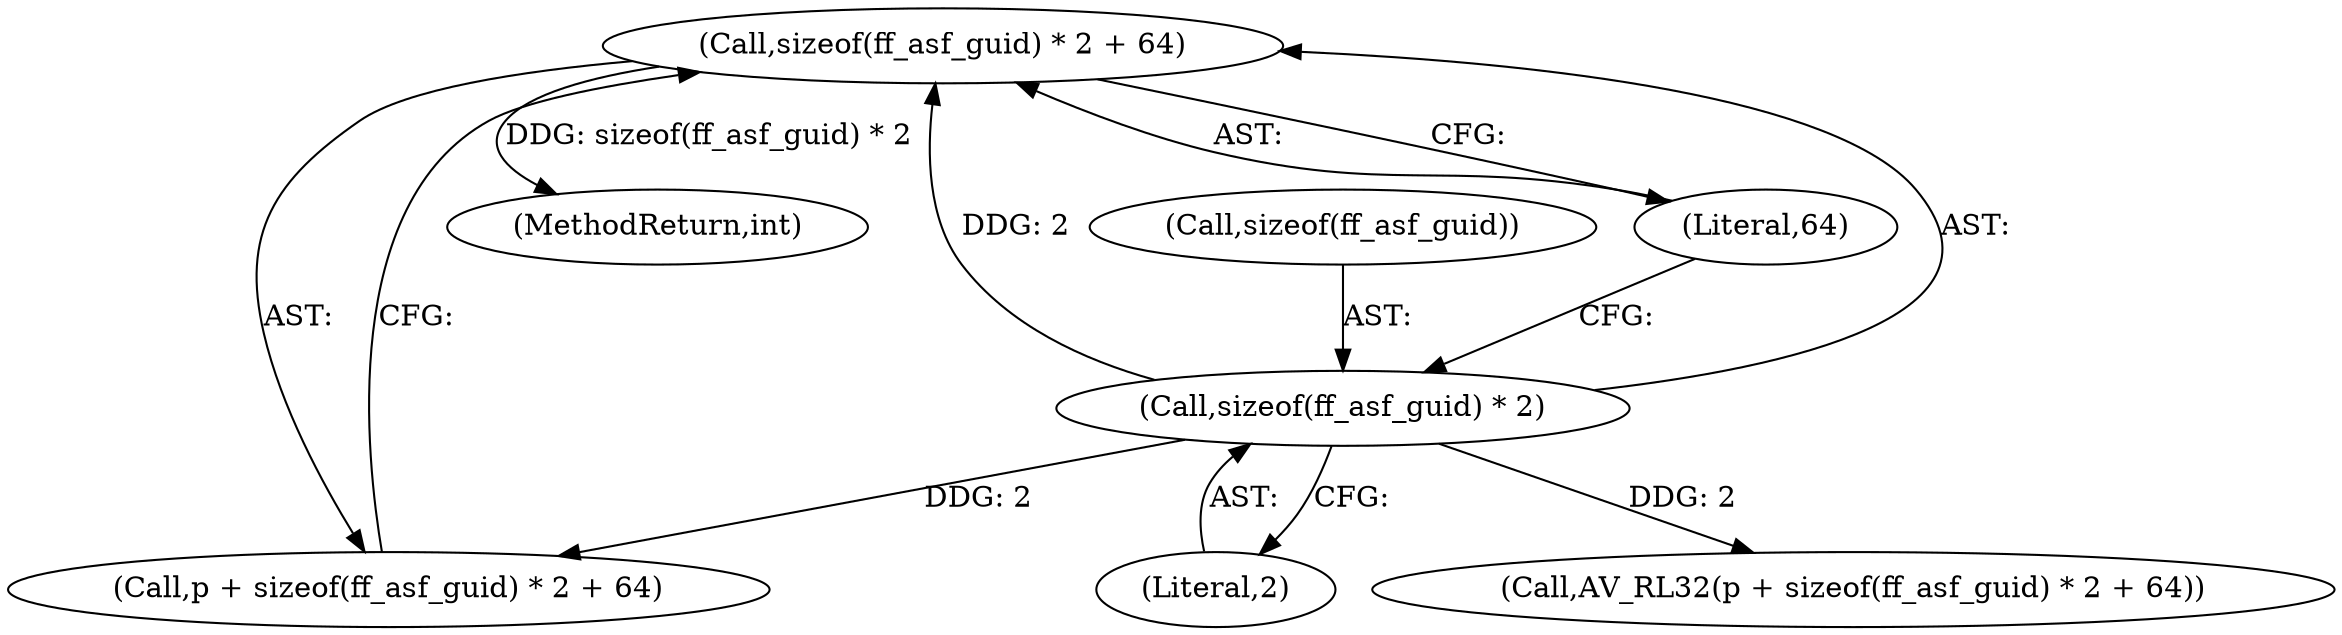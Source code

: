 digraph "0_FFmpeg_cced03dd667a5df6df8fd40d8de0bff477ee02e8@API" {
"1000240" [label="(Call,sizeof(ff_asf_guid) * 2 + 64)"];
"1000241" [label="(Call,sizeof(ff_asf_guid) * 2)"];
"1000237" [label="(Call,AV_RL32(p + sizeof(ff_asf_guid) * 2 + 64))"];
"1000245" [label="(Literal,64)"];
"1000241" [label="(Call,sizeof(ff_asf_guid) * 2)"];
"1000240" [label="(Call,sizeof(ff_asf_guid) * 2 + 64)"];
"1000238" [label="(Call,p + sizeof(ff_asf_guid) * 2 + 64)"];
"1000524" [label="(MethodReturn,int)"];
"1000244" [label="(Literal,2)"];
"1000242" [label="(Call,sizeof(ff_asf_guid))"];
"1000240" -> "1000238"  [label="AST: "];
"1000240" -> "1000245"  [label="CFG: "];
"1000241" -> "1000240"  [label="AST: "];
"1000245" -> "1000240"  [label="AST: "];
"1000238" -> "1000240"  [label="CFG: "];
"1000240" -> "1000524"  [label="DDG: sizeof(ff_asf_guid) * 2"];
"1000241" -> "1000240"  [label="DDG: 2"];
"1000241" -> "1000244"  [label="CFG: "];
"1000242" -> "1000241"  [label="AST: "];
"1000244" -> "1000241"  [label="AST: "];
"1000245" -> "1000241"  [label="CFG: "];
"1000241" -> "1000237"  [label="DDG: 2"];
"1000241" -> "1000238"  [label="DDG: 2"];
}
